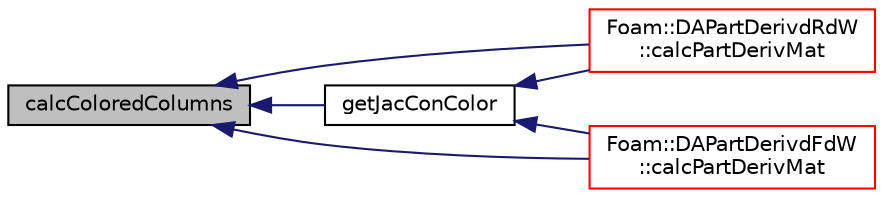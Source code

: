 digraph "calcColoredColumns"
{
  bgcolor="transparent";
  edge [fontname="Helvetica",fontsize="10",labelfontname="Helvetica",labelfontsize="10"];
  node [fontname="Helvetica",fontsize="10",shape=record];
  rankdir="LR";
  Node328 [label="calcColoredColumns",height=0.2,width=0.4,color="black", fillcolor="grey75", style="filled", fontcolor="black"];
  Node328 -> Node329 [dir="back",color="midnightblue",fontsize="10",style="solid",fontname="Helvetica"];
  Node329 [label="Foam::DAPartDerivdRdW\l::calcPartDerivMat",height=0.2,width=0.4,color="red",URL="$classFoam_1_1DAPartDerivdRdW.html#a3f0269fc7ba18e5fbfe29884960e7402",tooltip="compute the partial derivative matrix "];
  Node328 -> Node331 [dir="back",color="midnightblue",fontsize="10",style="solid",fontname="Helvetica"];
  Node331 [label="Foam::DAPartDerivdFdW\l::calcPartDerivMat",height=0.2,width=0.4,color="red",URL="$classFoam_1_1DAPartDerivdFdW.html#a3f0269fc7ba18e5fbfe29884960e7402",tooltip="compute the partial derivative matrix "];
  Node328 -> Node333 [dir="back",color="midnightblue",fontsize="10",style="solid",fontname="Helvetica"];
  Node333 [label="getJacConColor",height=0.2,width=0.4,color="black",URL="$classFoam_1_1DAJacCon.html#acdcc428b5638159b1f963cccf59361ab",tooltip="return DAJacCon::jacConColors_ "];
  Node333 -> Node329 [dir="back",color="midnightblue",fontsize="10",style="solid",fontname="Helvetica"];
  Node333 -> Node331 [dir="back",color="midnightblue",fontsize="10",style="solid",fontname="Helvetica"];
}
